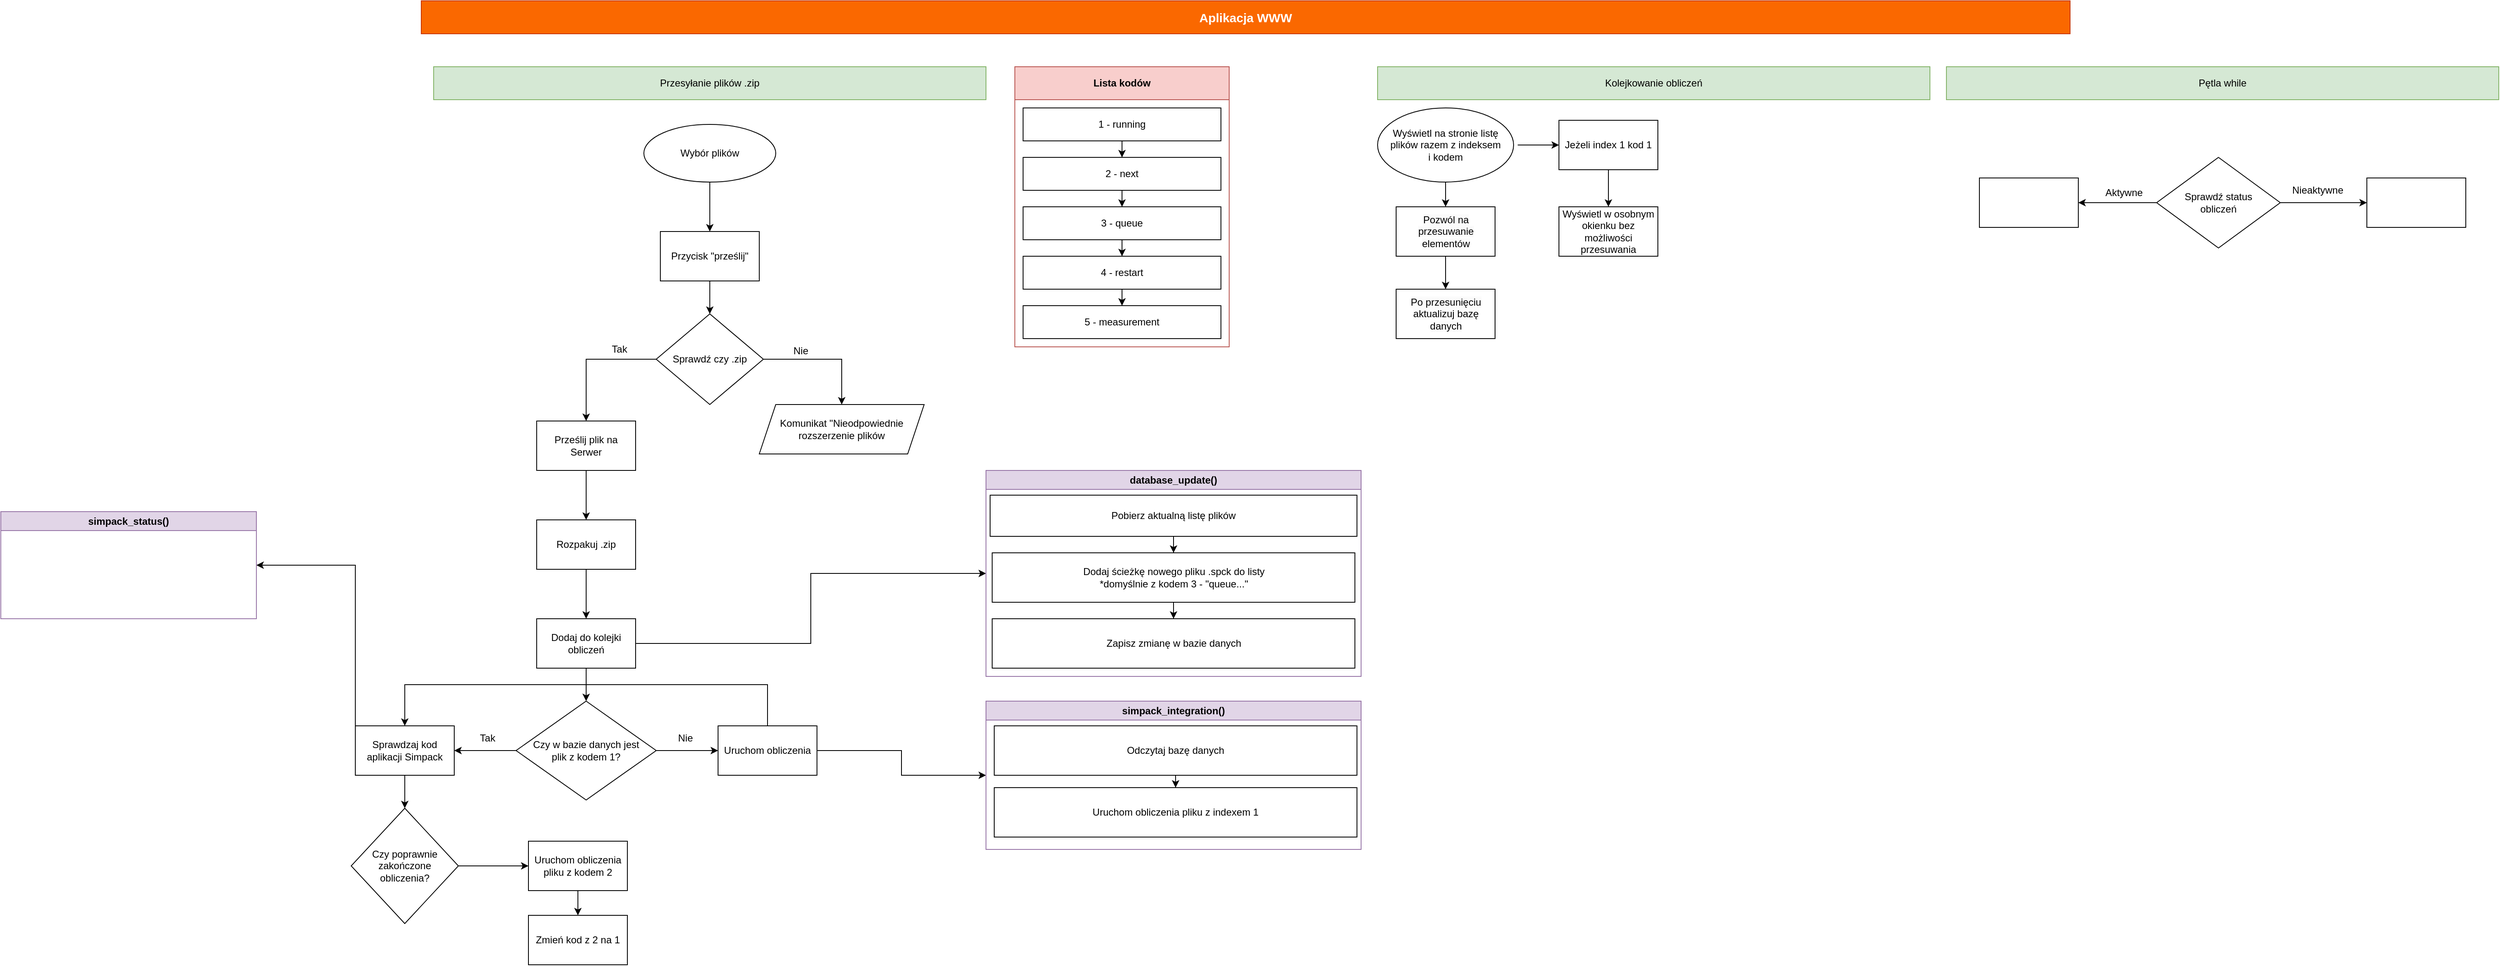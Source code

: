 <mxfile version="22.1.11" type="github">
  <diagram name="Page-1" id="9f46799a-70d6-7492-0946-bef42562c5a5">
    <mxGraphModel dx="5875" dy="716" grid="1" gridSize="10" guides="1" tooltips="1" connect="1" arrows="1" fold="1" page="1" pageScale="1" pageWidth="4681" pageHeight="3300" background="none" math="0" shadow="0">
      <root>
        <mxCell id="0" />
        <mxCell id="1" parent="0" />
        <mxCell id="37ZEj4wvowUTGETDdyRm-2" value="Aplikacja WWW" style="rounded=0;whiteSpace=wrap;html=1;fillColor=#fa6800;fontColor=#FFFFFF;strokeColor=#C73500;fontStyle=1;fontSize=15;" parent="1" vertex="1">
          <mxGeometry x="60" y="40" width="2000" height="40" as="geometry" />
        </mxCell>
        <mxCell id="37ZEj4wvowUTGETDdyRm-3" value="Przesyłanie plików .zip" style="rounded=0;whiteSpace=wrap;html=1;fillColor=#d5e8d4;strokeColor=#82b366;" parent="1" vertex="1">
          <mxGeometry x="75" y="120" width="670" height="40" as="geometry" />
        </mxCell>
        <mxCell id="37ZEj4wvowUTGETDdyRm-10" value="" style="edgeStyle=orthogonalEdgeStyle;rounded=0;orthogonalLoop=1;jettySize=auto;html=1;" parent="1" source="37ZEj4wvowUTGETDdyRm-8" target="37ZEj4wvowUTGETDdyRm-9" edge="1">
          <mxGeometry relative="1" as="geometry" />
        </mxCell>
        <mxCell id="37ZEj4wvowUTGETDdyRm-8" value="Wybór plików" style="ellipse;whiteSpace=wrap;html=1;" parent="1" vertex="1">
          <mxGeometry x="330" y="190" width="160" height="70" as="geometry" />
        </mxCell>
        <mxCell id="37ZEj4wvowUTGETDdyRm-12" value="" style="edgeStyle=orthogonalEdgeStyle;rounded=0;orthogonalLoop=1;jettySize=auto;html=1;" parent="1" source="37ZEj4wvowUTGETDdyRm-9" target="37ZEj4wvowUTGETDdyRm-11" edge="1">
          <mxGeometry relative="1" as="geometry" />
        </mxCell>
        <mxCell id="37ZEj4wvowUTGETDdyRm-9" value="Przycisk &quot;prześlij&quot;" style="rounded=0;whiteSpace=wrap;html=1;" parent="1" vertex="1">
          <mxGeometry x="350" y="320" width="120" height="60" as="geometry" />
        </mxCell>
        <mxCell id="37ZEj4wvowUTGETDdyRm-37" style="edgeStyle=orthogonalEdgeStyle;rounded=0;orthogonalLoop=1;jettySize=auto;html=1;exitX=1;exitY=0.5;exitDx=0;exitDy=0;entryX=0.5;entryY=0;entryDx=0;entryDy=0;" parent="1" source="37ZEj4wvowUTGETDdyRm-11" target="37ZEj4wvowUTGETDdyRm-19" edge="1">
          <mxGeometry relative="1" as="geometry" />
        </mxCell>
        <mxCell id="37ZEj4wvowUTGETDdyRm-11" value="Sprawdź czy .zip" style="rhombus;whiteSpace=wrap;html=1;" parent="1" vertex="1">
          <mxGeometry x="345" y="420" width="130" height="110" as="geometry" />
        </mxCell>
        <mxCell id="37ZEj4wvowUTGETDdyRm-13" value="" style="endArrow=classic;html=1;rounded=0;exitX=0;exitY=0.5;exitDx=0;exitDy=0;entryX=0.5;entryY=0;entryDx=0;entryDy=0;entryPerimeter=0;" parent="1" source="37ZEj4wvowUTGETDdyRm-11" target="37ZEj4wvowUTGETDdyRm-21" edge="1">
          <mxGeometry relative="1" as="geometry">
            <mxPoint x="500" y="370" as="sourcePoint" />
            <mxPoint x="260" y="550" as="targetPoint" />
            <Array as="points">
              <mxPoint x="260" y="475" />
            </Array>
          </mxGeometry>
        </mxCell>
        <mxCell id="37ZEj4wvowUTGETDdyRm-19" value="Komunikat &quot;Nieodpowiednie rozszerzenie plików" style="shape=parallelogram;perimeter=parallelogramPerimeter;whiteSpace=wrap;html=1;fixedSize=1;" parent="1" vertex="1">
          <mxGeometry x="470" y="530" width="200" height="60" as="geometry" />
        </mxCell>
        <mxCell id="37ZEj4wvowUTGETDdyRm-23" value="" style="edgeStyle=orthogonalEdgeStyle;rounded=0;orthogonalLoop=1;jettySize=auto;html=1;" parent="1" source="37ZEj4wvowUTGETDdyRm-21" target="37ZEj4wvowUTGETDdyRm-22" edge="1">
          <mxGeometry relative="1" as="geometry" />
        </mxCell>
        <mxCell id="37ZEj4wvowUTGETDdyRm-21" value="Prześlij plik na Serwer" style="rounded=0;whiteSpace=wrap;html=1;" parent="1" vertex="1">
          <mxGeometry x="200" y="550" width="120" height="60" as="geometry" />
        </mxCell>
        <mxCell id="37ZEj4wvowUTGETDdyRm-27" value="" style="edgeStyle=orthogonalEdgeStyle;rounded=0;orthogonalLoop=1;jettySize=auto;html=1;" parent="1" source="37ZEj4wvowUTGETDdyRm-22" target="37ZEj4wvowUTGETDdyRm-26" edge="1">
          <mxGeometry relative="1" as="geometry" />
        </mxCell>
        <mxCell id="37ZEj4wvowUTGETDdyRm-22" value="Rozpakuj .zip" style="rounded=0;whiteSpace=wrap;html=1;" parent="1" vertex="1">
          <mxGeometry x="200" y="670" width="120" height="60" as="geometry" />
        </mxCell>
        <mxCell id="37ZEj4wvowUTGETDdyRm-29" value="" style="edgeStyle=orthogonalEdgeStyle;rounded=0;orthogonalLoop=1;jettySize=auto;html=1;" parent="1" source="37ZEj4wvowUTGETDdyRm-26" target="37ZEj4wvowUTGETDdyRm-28" edge="1">
          <mxGeometry relative="1" as="geometry" />
        </mxCell>
        <mxCell id="37ZEj4wvowUTGETDdyRm-41" style="edgeStyle=orthogonalEdgeStyle;rounded=0;orthogonalLoop=1;jettySize=auto;html=1;exitX=1;exitY=0.5;exitDx=0;exitDy=0;entryX=0;entryY=0.5;entryDx=0;entryDy=0;" parent="1" source="37ZEj4wvowUTGETDdyRm-26" target="37ZEj4wvowUTGETDdyRm-40" edge="1">
          <mxGeometry relative="1" as="geometry" />
        </mxCell>
        <mxCell id="37ZEj4wvowUTGETDdyRm-26" value="Dodaj do kolejki obliczeń" style="rounded=0;whiteSpace=wrap;html=1;" parent="1" vertex="1">
          <mxGeometry x="200" y="790" width="120" height="60" as="geometry" />
        </mxCell>
        <mxCell id="37ZEj4wvowUTGETDdyRm-31" value="" style="edgeStyle=orthogonalEdgeStyle;rounded=0;orthogonalLoop=1;jettySize=auto;html=1;" parent="1" source="37ZEj4wvowUTGETDdyRm-28" target="37ZEj4wvowUTGETDdyRm-30" edge="1">
          <mxGeometry relative="1" as="geometry" />
        </mxCell>
        <mxCell id="37ZEj4wvowUTGETDdyRm-34" value="" style="edgeStyle=orthogonalEdgeStyle;rounded=0;orthogonalLoop=1;jettySize=auto;html=1;" parent="1" source="37ZEj4wvowUTGETDdyRm-28" target="37ZEj4wvowUTGETDdyRm-33" edge="1">
          <mxGeometry relative="1" as="geometry" />
        </mxCell>
        <mxCell id="37ZEj4wvowUTGETDdyRm-28" value="Czy w bazie danych jest &lt;br&gt;plik z kodem 1?" style="rhombus;whiteSpace=wrap;html=1;rounded=0;" parent="1" vertex="1">
          <mxGeometry x="175" y="890" width="170" height="120" as="geometry" />
        </mxCell>
        <mxCell id="bkrncvAO8-HFbWyOzHg0-16" style="edgeStyle=orthogonalEdgeStyle;rounded=0;orthogonalLoop=1;jettySize=auto;html=1;exitX=1;exitY=0.5;exitDx=0;exitDy=0;entryX=0;entryY=0.5;entryDx=0;entryDy=0;" parent="1" source="37ZEj4wvowUTGETDdyRm-30" target="bkrncvAO8-HFbWyOzHg0-1" edge="1">
          <mxGeometry relative="1" as="geometry" />
        </mxCell>
        <mxCell id="r2uFPz5yJiwA0iLjTGkI-40" style="edgeStyle=orthogonalEdgeStyle;rounded=0;orthogonalLoop=1;jettySize=auto;html=1;exitX=0.5;exitY=0;exitDx=0;exitDy=0;entryX=0.5;entryY=0;entryDx=0;entryDy=0;" parent="1" source="37ZEj4wvowUTGETDdyRm-30" target="37ZEj4wvowUTGETDdyRm-33" edge="1">
          <mxGeometry relative="1" as="geometry">
            <Array as="points">
              <mxPoint x="480" y="870" />
              <mxPoint x="40" y="870" />
            </Array>
          </mxGeometry>
        </mxCell>
        <mxCell id="37ZEj4wvowUTGETDdyRm-30" value="Uruchom obliczenia" style="whiteSpace=wrap;html=1;rounded=0;" parent="1" vertex="1">
          <mxGeometry x="420" y="920" width="120" height="60" as="geometry" />
        </mxCell>
        <mxCell id="37ZEj4wvowUTGETDdyRm-32" value="Tak" style="text;html=1;align=center;verticalAlign=middle;resizable=0;points=[];autosize=1;strokeColor=none;fillColor=none;" parent="1" vertex="1">
          <mxGeometry x="120" y="920" width="40" height="30" as="geometry" />
        </mxCell>
        <mxCell id="r2uFPz5yJiwA0iLjTGkI-34" value="" style="edgeStyle=orthogonalEdgeStyle;rounded=0;orthogonalLoop=1;jettySize=auto;html=1;" parent="1" source="37ZEj4wvowUTGETDdyRm-33" target="r2uFPz5yJiwA0iLjTGkI-33" edge="1">
          <mxGeometry relative="1" as="geometry" />
        </mxCell>
        <mxCell id="r2uFPz5yJiwA0iLjTGkI-42" style="edgeStyle=orthogonalEdgeStyle;rounded=0;orthogonalLoop=1;jettySize=auto;html=1;exitX=0;exitY=0;exitDx=0;exitDy=0;entryX=1;entryY=0.5;entryDx=0;entryDy=0;" parent="1" source="37ZEj4wvowUTGETDdyRm-33" target="r2uFPz5yJiwA0iLjTGkI-41" edge="1">
          <mxGeometry relative="1" as="geometry" />
        </mxCell>
        <mxCell id="37ZEj4wvowUTGETDdyRm-33" value="Sprawdzaj kod aplikacji Simpack" style="whiteSpace=wrap;html=1;rounded=0;" parent="1" vertex="1">
          <mxGeometry x="-20" y="920" width="120" height="60" as="geometry" />
        </mxCell>
        <mxCell id="37ZEj4wvowUTGETDdyRm-35" value="Nie" style="text;html=1;align=center;verticalAlign=middle;resizable=0;points=[];autosize=1;strokeColor=none;fillColor=none;" parent="1" vertex="1">
          <mxGeometry x="360" y="920" width="40" height="30" as="geometry" />
        </mxCell>
        <mxCell id="37ZEj4wvowUTGETDdyRm-38" value="Nie" style="text;html=1;align=center;verticalAlign=middle;resizable=0;points=[];autosize=1;strokeColor=none;fillColor=none;" parent="1" vertex="1">
          <mxGeometry x="500" y="450" width="40" height="30" as="geometry" />
        </mxCell>
        <mxCell id="37ZEj4wvowUTGETDdyRm-39" value="Tak" style="text;html=1;align=center;verticalAlign=middle;resizable=0;points=[];autosize=1;strokeColor=none;fillColor=none;" parent="1" vertex="1">
          <mxGeometry x="280" y="448" width="40" height="30" as="geometry" />
        </mxCell>
        <mxCell id="37ZEj4wvowUTGETDdyRm-40" value="database_update()" style="swimlane;whiteSpace=wrap;html=1;fillColor=#e1d5e7;strokeColor=#9673a6;" parent="1" vertex="1">
          <mxGeometry x="745" y="610" width="455" height="250" as="geometry">
            <mxRectangle x="745" y="610" width="150" height="30" as="alternateBounds" />
          </mxGeometry>
        </mxCell>
        <mxCell id="37ZEj4wvowUTGETDdyRm-46" value="" style="edgeStyle=orthogonalEdgeStyle;rounded=0;orthogonalLoop=1;jettySize=auto;html=1;" parent="37ZEj4wvowUTGETDdyRm-40" source="37ZEj4wvowUTGETDdyRm-43" target="37ZEj4wvowUTGETDdyRm-45" edge="1">
          <mxGeometry relative="1" as="geometry" />
        </mxCell>
        <mxCell id="37ZEj4wvowUTGETDdyRm-43" value="Pobierz aktualną listę plików" style="whiteSpace=wrap;html=1;" parent="37ZEj4wvowUTGETDdyRm-40" vertex="1">
          <mxGeometry x="5" y="30" width="445" height="50" as="geometry" />
        </mxCell>
        <mxCell id="37ZEj4wvowUTGETDdyRm-44" style="edgeStyle=orthogonalEdgeStyle;rounded=0;orthogonalLoop=1;jettySize=auto;html=1;exitX=0.5;exitY=1;exitDx=0;exitDy=0;" parent="37ZEj4wvowUTGETDdyRm-40" source="37ZEj4wvowUTGETDdyRm-43" target="37ZEj4wvowUTGETDdyRm-43" edge="1">
          <mxGeometry relative="1" as="geometry" />
        </mxCell>
        <mxCell id="37ZEj4wvowUTGETDdyRm-48" value="" style="edgeStyle=orthogonalEdgeStyle;rounded=0;orthogonalLoop=1;jettySize=auto;html=1;" parent="37ZEj4wvowUTGETDdyRm-40" source="37ZEj4wvowUTGETDdyRm-45" target="37ZEj4wvowUTGETDdyRm-47" edge="1">
          <mxGeometry relative="1" as="geometry" />
        </mxCell>
        <mxCell id="37ZEj4wvowUTGETDdyRm-45" value="Dodaj ścieżkę nowego pliku .spck do listy&lt;br&gt;*domyślnie z kodem 3 - &quot;queue...&quot;" style="whiteSpace=wrap;html=1;" parent="37ZEj4wvowUTGETDdyRm-40" vertex="1">
          <mxGeometry x="7.5" y="100" width="440" height="60" as="geometry" />
        </mxCell>
        <mxCell id="37ZEj4wvowUTGETDdyRm-47" value="Zapisz zmianę w bazie danych" style="whiteSpace=wrap;html=1;" parent="37ZEj4wvowUTGETDdyRm-40" vertex="1">
          <mxGeometry x="7.5" y="180" width="440" height="60" as="geometry" />
        </mxCell>
        <mxCell id="bkrncvAO8-HFbWyOzHg0-1" value="simpack_integration()" style="swimlane;whiteSpace=wrap;html=1;fillColor=#e1d5e7;strokeColor=#9673a6;" parent="1" vertex="1">
          <mxGeometry x="745" y="890" width="455" height="180" as="geometry" />
        </mxCell>
        <mxCell id="bkrncvAO8-HFbWyOzHg0-4" value="" style="edgeStyle=orthogonalEdgeStyle;rounded=0;orthogonalLoop=1;jettySize=auto;html=1;" parent="bkrncvAO8-HFbWyOzHg0-1" source="bkrncvAO8-HFbWyOzHg0-2" target="bkrncvAO8-HFbWyOzHg0-3" edge="1">
          <mxGeometry relative="1" as="geometry" />
        </mxCell>
        <mxCell id="bkrncvAO8-HFbWyOzHg0-2" value="Odczytaj bazę danych" style="whiteSpace=wrap;html=1;" parent="bkrncvAO8-HFbWyOzHg0-1" vertex="1">
          <mxGeometry x="10" y="30" width="440" height="60" as="geometry" />
        </mxCell>
        <mxCell id="bkrncvAO8-HFbWyOzHg0-3" value="Uruchom obliczenia pliku z indexem 1" style="whiteSpace=wrap;html=1;" parent="bkrncvAO8-HFbWyOzHg0-1" vertex="1">
          <mxGeometry x="10" y="105" width="440" height="60" as="geometry" />
        </mxCell>
        <mxCell id="bkrncvAO8-HFbWyOzHg0-5" value="Lista kodów" style="swimlane;whiteSpace=wrap;html=1;fillColor=#f8cecc;strokeColor=#b85450;startSize=40;" parent="1" vertex="1">
          <mxGeometry x="780" y="120" width="260" height="340" as="geometry" />
        </mxCell>
        <mxCell id="bkrncvAO8-HFbWyOzHg0-9" value="" style="edgeStyle=orthogonalEdgeStyle;rounded=0;orthogonalLoop=1;jettySize=auto;html=1;" parent="bkrncvAO8-HFbWyOzHg0-5" source="bkrncvAO8-HFbWyOzHg0-7" target="bkrncvAO8-HFbWyOzHg0-8" edge="1">
          <mxGeometry relative="1" as="geometry" />
        </mxCell>
        <mxCell id="bkrncvAO8-HFbWyOzHg0-7" value="1 - running" style="whiteSpace=wrap;html=1;" parent="bkrncvAO8-HFbWyOzHg0-5" vertex="1">
          <mxGeometry x="10" y="50" width="240" height="40" as="geometry" />
        </mxCell>
        <mxCell id="bkrncvAO8-HFbWyOzHg0-11" value="" style="edgeStyle=orthogonalEdgeStyle;rounded=0;orthogonalLoop=1;jettySize=auto;html=1;" parent="bkrncvAO8-HFbWyOzHg0-5" source="bkrncvAO8-HFbWyOzHg0-8" target="bkrncvAO8-HFbWyOzHg0-10" edge="1">
          <mxGeometry relative="1" as="geometry" />
        </mxCell>
        <mxCell id="bkrncvAO8-HFbWyOzHg0-8" value="2 - next" style="whiteSpace=wrap;html=1;" parent="bkrncvAO8-HFbWyOzHg0-5" vertex="1">
          <mxGeometry x="10" y="110" width="240" height="40" as="geometry" />
        </mxCell>
        <mxCell id="bkrncvAO8-HFbWyOzHg0-13" value="" style="edgeStyle=orthogonalEdgeStyle;rounded=0;orthogonalLoop=1;jettySize=auto;html=1;" parent="bkrncvAO8-HFbWyOzHg0-5" source="bkrncvAO8-HFbWyOzHg0-10" target="bkrncvAO8-HFbWyOzHg0-12" edge="1">
          <mxGeometry relative="1" as="geometry" />
        </mxCell>
        <mxCell id="bkrncvAO8-HFbWyOzHg0-10" value="3 - queue" style="whiteSpace=wrap;html=1;" parent="bkrncvAO8-HFbWyOzHg0-5" vertex="1">
          <mxGeometry x="10" y="170" width="240" height="40" as="geometry" />
        </mxCell>
        <mxCell id="bkrncvAO8-HFbWyOzHg0-15" value="" style="edgeStyle=orthogonalEdgeStyle;rounded=0;orthogonalLoop=1;jettySize=auto;html=1;" parent="bkrncvAO8-HFbWyOzHg0-5" source="bkrncvAO8-HFbWyOzHg0-12" target="bkrncvAO8-HFbWyOzHg0-14" edge="1">
          <mxGeometry relative="1" as="geometry" />
        </mxCell>
        <mxCell id="bkrncvAO8-HFbWyOzHg0-12" value="4 - restart" style="whiteSpace=wrap;html=1;" parent="bkrncvAO8-HFbWyOzHg0-5" vertex="1">
          <mxGeometry x="10" y="230" width="240" height="40" as="geometry" />
        </mxCell>
        <mxCell id="bkrncvAO8-HFbWyOzHg0-14" value="5 - measurement" style="whiteSpace=wrap;html=1;" parent="bkrncvAO8-HFbWyOzHg0-5" vertex="1">
          <mxGeometry x="10" y="290" width="240" height="40" as="geometry" />
        </mxCell>
        <mxCell id="r2uFPz5yJiwA0iLjTGkI-1" value="Kolejkowanie obliczeń" style="rounded=0;whiteSpace=wrap;html=1;fillColor=#d5e8d4;strokeColor=#82b366;" parent="1" vertex="1">
          <mxGeometry x="1220" y="120" width="670" height="40" as="geometry" />
        </mxCell>
        <mxCell id="r2uFPz5yJiwA0iLjTGkI-17" value="" style="edgeStyle=orthogonalEdgeStyle;rounded=0;orthogonalLoop=1;jettySize=auto;html=1;" parent="1" source="r2uFPz5yJiwA0iLjTGkI-8" target="r2uFPz5yJiwA0iLjTGkI-16" edge="1">
          <mxGeometry relative="1" as="geometry" />
        </mxCell>
        <mxCell id="r2uFPz5yJiwA0iLjTGkI-8" value="Wyświetl na stronie listę plików razem z indeksem &lt;br&gt;i kodem" style="ellipse;whiteSpace=wrap;html=1;" parent="1" vertex="1">
          <mxGeometry x="1220" y="170" width="165" height="90" as="geometry" />
        </mxCell>
        <mxCell id="r2uFPz5yJiwA0iLjTGkI-12" value="Pętla while" style="rounded=0;whiteSpace=wrap;html=1;fillColor=#d5e8d4;strokeColor=#82b366;" parent="1" vertex="1">
          <mxGeometry x="1910" y="120" width="670" height="40" as="geometry" />
        </mxCell>
        <mxCell id="r2uFPz5yJiwA0iLjTGkI-19" value="" style="edgeStyle=orthogonalEdgeStyle;rounded=0;orthogonalLoop=1;jettySize=auto;html=1;entryX=0;entryY=0.5;entryDx=0;entryDy=0;exitX=1.03;exitY=0.5;exitDx=0;exitDy=0;exitPerimeter=0;" parent="1" source="r2uFPz5yJiwA0iLjTGkI-8" target="r2uFPz5yJiwA0iLjTGkI-18" edge="1">
          <mxGeometry relative="1" as="geometry" />
        </mxCell>
        <mxCell id="r2uFPz5yJiwA0iLjTGkI-23" value="" style="edgeStyle=orthogonalEdgeStyle;rounded=0;orthogonalLoop=1;jettySize=auto;html=1;" parent="1" source="r2uFPz5yJiwA0iLjTGkI-16" target="r2uFPz5yJiwA0iLjTGkI-22" edge="1">
          <mxGeometry relative="1" as="geometry" />
        </mxCell>
        <mxCell id="r2uFPz5yJiwA0iLjTGkI-16" value="&lt;span style=&quot;color: rgb(0, 0, 0); font-family: Helvetica; font-size: 12px; font-style: normal; font-variant-ligatures: normal; font-variant-caps: normal; font-weight: 400; letter-spacing: normal; orphans: 2; text-align: center; text-indent: 0px; text-transform: none; widows: 2; word-spacing: 0px; -webkit-text-stroke-width: 0px; background-color: rgb(251, 251, 251); text-decoration-thickness: initial; text-decoration-style: initial; text-decoration-color: initial; float: none; display: inline !important;&quot;&gt;Pozwól na przesuwanie elementów&lt;br&gt;&lt;/span&gt;" style="whiteSpace=wrap;html=1;" parent="1" vertex="1">
          <mxGeometry x="1242.5" y="290" width="120" height="60" as="geometry" />
        </mxCell>
        <mxCell id="r2uFPz5yJiwA0iLjTGkI-21" value="" style="edgeStyle=orthogonalEdgeStyle;rounded=0;orthogonalLoop=1;jettySize=auto;html=1;" parent="1" source="r2uFPz5yJiwA0iLjTGkI-18" target="r2uFPz5yJiwA0iLjTGkI-20" edge="1">
          <mxGeometry relative="1" as="geometry" />
        </mxCell>
        <mxCell id="r2uFPz5yJiwA0iLjTGkI-18" value="Jeżeli index 1 kod 1" style="whiteSpace=wrap;html=1;" parent="1" vertex="1">
          <mxGeometry x="1440" y="185" width="120" height="60" as="geometry" />
        </mxCell>
        <mxCell id="r2uFPz5yJiwA0iLjTGkI-20" value="Wyświetl w osobnym okienku bez możliwości przesuwania" style="whiteSpace=wrap;html=1;" parent="1" vertex="1">
          <mxGeometry x="1440" y="290" width="120" height="60" as="geometry" />
        </mxCell>
        <mxCell id="r2uFPz5yJiwA0iLjTGkI-22" value="&lt;span style=&quot;color: rgb(0, 0, 0); font-family: Helvetica; font-size: 12px; font-style: normal; font-variant-ligatures: normal; font-variant-caps: normal; font-weight: 400; letter-spacing: normal; orphans: 2; text-align: center; text-indent: 0px; text-transform: none; widows: 2; word-spacing: 0px; -webkit-text-stroke-width: 0px; background-color: rgb(251, 251, 251); text-decoration-thickness: initial; text-decoration-style: initial; text-decoration-color: initial; float: none; display: inline !important;&quot;&gt;Po przesunięciu aktualizuj bazę danych&lt;br&gt;&lt;/span&gt;" style="whiteSpace=wrap;html=1;" parent="1" vertex="1">
          <mxGeometry x="1242.5" y="390" width="120" height="60" as="geometry" />
        </mxCell>
        <mxCell id="r2uFPz5yJiwA0iLjTGkI-27" value="" style="edgeStyle=orthogonalEdgeStyle;rounded=0;orthogonalLoop=1;jettySize=auto;html=1;" parent="1" source="r2uFPz5yJiwA0iLjTGkI-25" target="r2uFPz5yJiwA0iLjTGkI-26" edge="1">
          <mxGeometry relative="1" as="geometry" />
        </mxCell>
        <mxCell id="r2uFPz5yJiwA0iLjTGkI-30" value="" style="edgeStyle=orthogonalEdgeStyle;rounded=0;orthogonalLoop=1;jettySize=auto;html=1;" parent="1" source="r2uFPz5yJiwA0iLjTGkI-25" target="r2uFPz5yJiwA0iLjTGkI-29" edge="1">
          <mxGeometry relative="1" as="geometry" />
        </mxCell>
        <mxCell id="r2uFPz5yJiwA0iLjTGkI-25" value="Sprawdź status &lt;br&gt;obliczeń" style="rhombus;whiteSpace=wrap;html=1;" parent="1" vertex="1">
          <mxGeometry x="2165" y="230" width="150" height="110" as="geometry" />
        </mxCell>
        <mxCell id="r2uFPz5yJiwA0iLjTGkI-26" value="" style="whiteSpace=wrap;html=1;" parent="1" vertex="1">
          <mxGeometry x="1950" y="255" width="120" height="60" as="geometry" />
        </mxCell>
        <mxCell id="r2uFPz5yJiwA0iLjTGkI-28" value="Aktywne" style="text;html=1;align=center;verticalAlign=middle;resizable=0;points=[];autosize=1;strokeColor=none;fillColor=none;" parent="1" vertex="1">
          <mxGeometry x="2090" y="258" width="70" height="30" as="geometry" />
        </mxCell>
        <mxCell id="r2uFPz5yJiwA0iLjTGkI-29" value="" style="whiteSpace=wrap;html=1;" parent="1" vertex="1">
          <mxGeometry x="2420" y="255" width="120" height="60" as="geometry" />
        </mxCell>
        <mxCell id="r2uFPz5yJiwA0iLjTGkI-31" value="Nieaktywne" style="text;html=1;align=center;verticalAlign=middle;resizable=0;points=[];autosize=1;strokeColor=none;fillColor=none;" parent="1" vertex="1">
          <mxGeometry x="2315" y="255" width="90" height="30" as="geometry" />
        </mxCell>
        <mxCell id="r2uFPz5yJiwA0iLjTGkI-37" value="" style="edgeStyle=orthogonalEdgeStyle;rounded=0;orthogonalLoop=1;jettySize=auto;html=1;" parent="1" source="r2uFPz5yJiwA0iLjTGkI-33" target="r2uFPz5yJiwA0iLjTGkI-36" edge="1">
          <mxGeometry relative="1" as="geometry" />
        </mxCell>
        <mxCell id="r2uFPz5yJiwA0iLjTGkI-33" value="Czy poprawnie zakończone &lt;br&gt;obliczenia?" style="rhombus;whiteSpace=wrap;html=1;rounded=0;" parent="1" vertex="1">
          <mxGeometry x="-25" y="1020" width="130" height="140" as="geometry" />
        </mxCell>
        <mxCell id="r2uFPz5yJiwA0iLjTGkI-39" value="" style="edgeStyle=orthogonalEdgeStyle;rounded=0;orthogonalLoop=1;jettySize=auto;html=1;" parent="1" source="r2uFPz5yJiwA0iLjTGkI-36" target="r2uFPz5yJiwA0iLjTGkI-38" edge="1">
          <mxGeometry relative="1" as="geometry" />
        </mxCell>
        <mxCell id="r2uFPz5yJiwA0iLjTGkI-36" value="Uruchom obliczenia pliku z kodem 2" style="whiteSpace=wrap;html=1;rounded=0;" parent="1" vertex="1">
          <mxGeometry x="190" y="1060" width="120" height="60" as="geometry" />
        </mxCell>
        <mxCell id="r2uFPz5yJiwA0iLjTGkI-38" value="Zmień kod z 2 na 1" style="whiteSpace=wrap;html=1;rounded=0;" parent="1" vertex="1">
          <mxGeometry x="190" y="1150" width="120" height="60" as="geometry" />
        </mxCell>
        <mxCell id="r2uFPz5yJiwA0iLjTGkI-41" value="simpack_status()" style="swimlane;whiteSpace=wrap;html=1;fillColor=#e1d5e7;strokeColor=#9673a6;" parent="1" vertex="1">
          <mxGeometry x="-450" y="660" width="310" height="130" as="geometry" />
        </mxCell>
      </root>
    </mxGraphModel>
  </diagram>
</mxfile>
